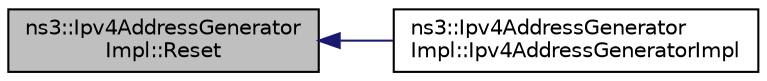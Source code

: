 digraph "ns3::Ipv4AddressGeneratorImpl::Reset"
{
  edge [fontname="Helvetica",fontsize="10",labelfontname="Helvetica",labelfontsize="10"];
  node [fontname="Helvetica",fontsize="10",shape=record];
  rankdir="LR";
  Node1 [label="ns3::Ipv4AddressGenerator\lImpl::Reset",height=0.2,width=0.4,color="black", fillcolor="grey75", style="filled", fontcolor="black"];
  Node1 -> Node2 [dir="back",color="midnightblue",fontsize="10",style="solid"];
  Node2 [label="ns3::Ipv4AddressGenerator\lImpl::Ipv4AddressGeneratorImpl",height=0.2,width=0.4,color="black", fillcolor="white", style="filled",URL="$dd/d27/classns3_1_1Ipv4AddressGeneratorImpl.html#a1ad727aeda89c70411bd51f48a8eb4bc"];
}
